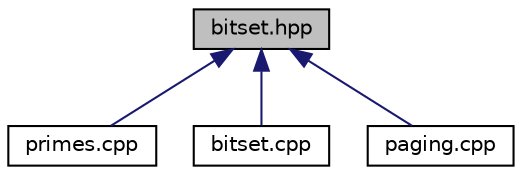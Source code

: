 digraph "bitset.hpp"
{
 // LATEX_PDF_SIZE
  edge [fontname="Helvetica",fontsize="10",labelfontname="Helvetica",labelfontsize="10"];
  node [fontname="Helvetica",fontsize="10",shape=record];
  Node1 [label="bitset.hpp",height=0.2,width=0.4,color="black", fillcolor="grey75", style="filled", fontcolor="black",tooltip="A basic bitmap implementation."];
  Node1 -> Node2 [dir="back",color="midnightblue",fontsize="10",style="solid",fontname="Helvetica"];
  Node2 [label="primes.cpp",height=0.2,width=0.4,color="black", fillcolor="white", style="filled",URL="$d0/dde/primes_8cpp.html",tooltip="Prime computation tasks."];
  Node1 -> Node3 [dir="back",color="midnightblue",fontsize="10",style="solid",fontname="Helvetica"];
  Node3 [label="bitset.cpp",height=0.2,width=0.4,color="black", fillcolor="white", style="filled",URL="$dc/d7b/bitset_8cpp.html",tooltip=" "];
  Node1 -> Node4 [dir="back",color="midnightblue",fontsize="10",style="solid",fontname="Helvetica"];
  Node4 [label="paging.cpp",height=0.2,width=0.4,color="black", fillcolor="white", style="filled",URL="$d1/d5e/paging_8cpp.html",tooltip=" "];
}
